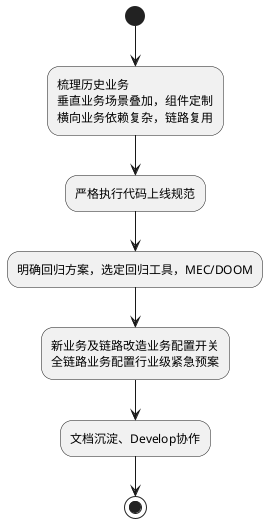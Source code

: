@startuml
(*) --> "梳理历史业务
         垂直业务场景叠加，组件定制
         横向业务依赖复杂，链路复用"
--> "严格执行代码上线规范"
--> "明确回归方案，选定回归工具，MEC/DOOM"
--> "新业务及链路改造业务配置开关
     全链路业务配置行业级紧急预案"
--> "文档沉淀、Develop协作"
--> (*)
@enduml